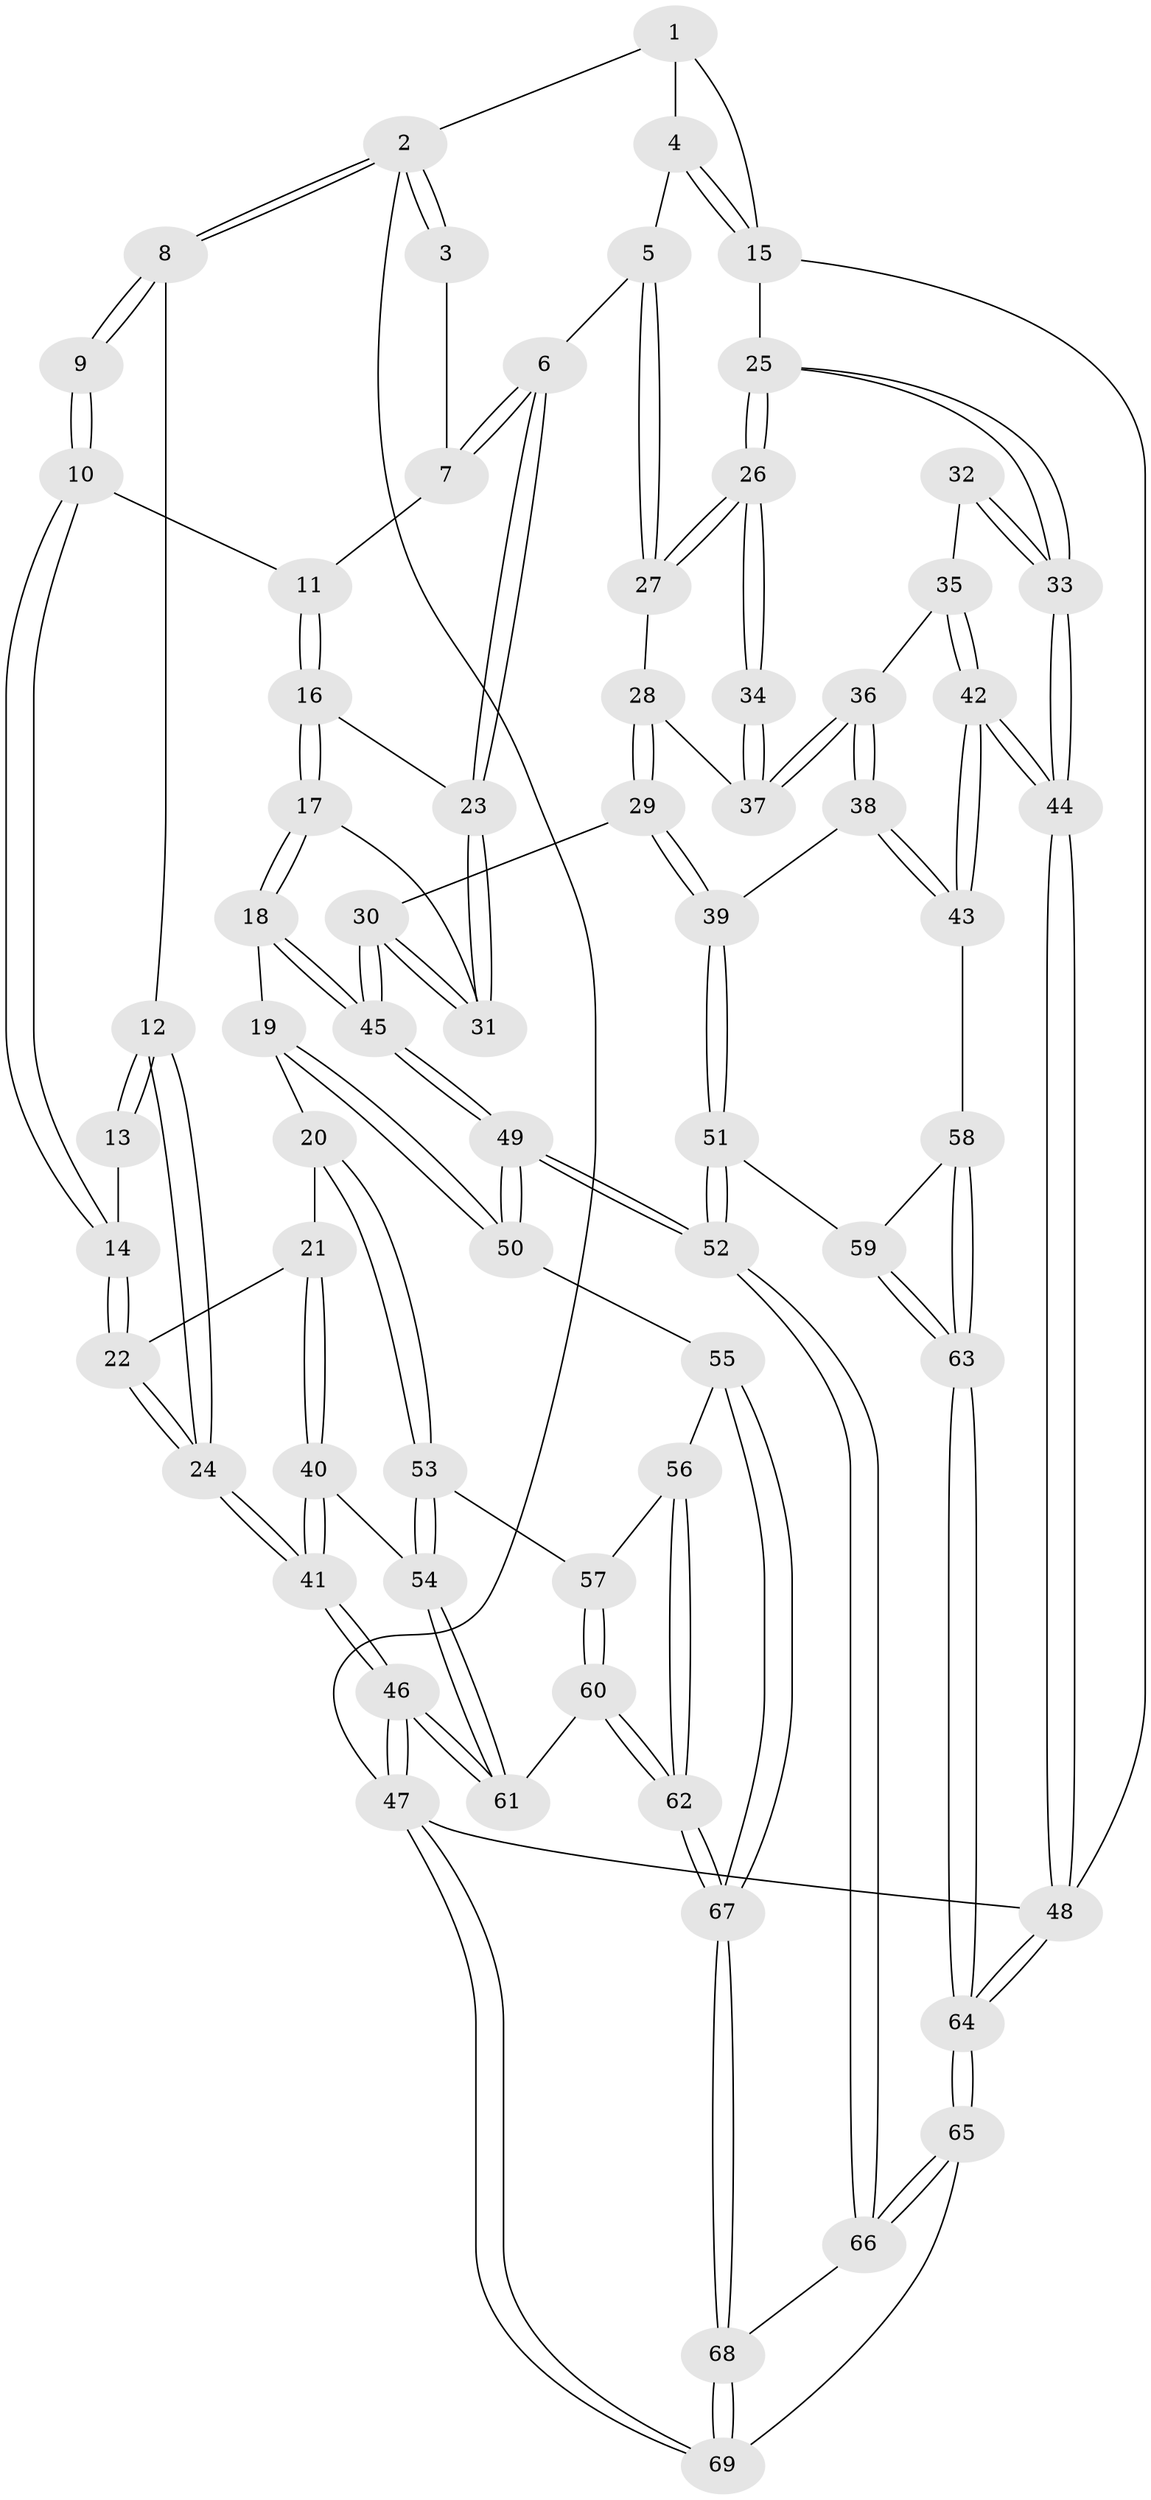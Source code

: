 // Generated by graph-tools (version 1.1) at 2025/38/03/09/25 02:38:51]
// undirected, 69 vertices, 169 edges
graph export_dot {
graph [start="1"]
  node [color=gray90,style=filled];
  1 [pos="+0.5856431140020015+0"];
  2 [pos="+0+0"];
  3 [pos="+0.43366015522250967+0"];
  4 [pos="+0.7673371499567783+0.18476069853783217"];
  5 [pos="+0.7663188855113154+0.31111951633000356"];
  6 [pos="+0.5721954780199636+0.3974630346879814"];
  7 [pos="+0.41416029600427207+0.03734092160155038"];
  8 [pos="+0+0.11176960930102829"];
  9 [pos="+0.08605791662567282+0.22947637284780287"];
  10 [pos="+0.22793964407833187+0.25876655211230926"];
  11 [pos="+0.30430585149669953+0.22707748060553376"];
  12 [pos="+0+0.3989569129351378"];
  13 [pos="+0.061813477786935564+0.349388141939502"];
  14 [pos="+0.16541688867507892+0.3710628198313917"];
  15 [pos="+1+0.10374024484871451"];
  16 [pos="+0.3697984415149999+0.3956931597292253"];
  17 [pos="+0.3674262247274354+0.41310351976361936"];
  18 [pos="+0.3399970207605192+0.5275987120997999"];
  19 [pos="+0.29911204234427785+0.5707000629984108"];
  20 [pos="+0.26803699520539126+0.5806713942116322"];
  21 [pos="+0.1793831257757056+0.536010828912356"];
  22 [pos="+0.12131621327030025+0.4781830076761623"];
  23 [pos="+0.5634726087723736+0.41014754788156554"];
  24 [pos="+0+0.4960937975303223"];
  25 [pos="+1+0.42651982043244224"];
  26 [pos="+1+0.4253871366616771"];
  27 [pos="+0.7887088243994268+0.35399821381097984"];
  28 [pos="+0.7817446133747572+0.4741154397825007"];
  29 [pos="+0.6782565551661947+0.5756740708565116"];
  30 [pos="+0.5811842900952839+0.5767692341238354"];
  31 [pos="+0.5743615353966435+0.541029263834674"];
  32 [pos="+0.9138855101276099+0.55519080046023"];
  33 [pos="+1+0.5638704860964611"];
  34 [pos="+0.8860791962455099+0.5243491317441565"];
  35 [pos="+0.9350342181040187+0.6126500564740718"];
  36 [pos="+0.8500399593820512+0.5927031452819658"];
  37 [pos="+0.8371405050206098+0.5201644446843993"];
  38 [pos="+0.8265943293496868+0.6895526929770671"];
  39 [pos="+0.7485570337274813+0.6788212153581655"];
  40 [pos="+0.006674756544046991+0.7503893801455782"];
  41 [pos="+0+0.7625834302480424"];
  42 [pos="+1+0.7896519237270394"];
  43 [pos="+0.9641808472773046+0.798506482938766"];
  44 [pos="+1+0.7915843093248823"];
  45 [pos="+0.5740392982951812+0.5832927541226659"];
  46 [pos="+0+1"];
  47 [pos="+0+1"];
  48 [pos="+1+1"];
  49 [pos="+0.5031570158060932+0.781232879900045"];
  50 [pos="+0.4881097632355958+0.7809502341409311"];
  51 [pos="+0.6667813959030535+0.8196932177982006"];
  52 [pos="+0.5492666082348449+0.8243688858445289"];
  53 [pos="+0.22044030486370045+0.723069377921908"];
  54 [pos="+0.05219240869536607+0.7571329506704803"];
  55 [pos="+0.3949314270297886+0.8209299841031814"];
  56 [pos="+0.30222240933543365+0.7874290773138509"];
  57 [pos="+0.22320435254704593+0.7269676676850867"];
  58 [pos="+0.8948479438346988+0.8419326883142821"];
  59 [pos="+0.6892237510358606+0.8337893186098948"];
  60 [pos="+0.19293348279480974+0.9050347444362927"];
  61 [pos="+0.17916987922621178+0.9043203565146191"];
  62 [pos="+0.21210402622362587+0.914550601345046"];
  63 [pos="+0.770309218602372+1"];
  64 [pos="+0.7356909614687187+1"];
  65 [pos="+0.6605740015215725+1"];
  66 [pos="+0.5491892156452676+0.8513355794435461"];
  67 [pos="+0.304180909692711+1"];
  68 [pos="+0.32534805436125713+1"];
  69 [pos="+0.32278779627048887+1"];
  1 -- 2;
  1 -- 4;
  1 -- 15;
  2 -- 3;
  2 -- 3;
  2 -- 8;
  2 -- 8;
  2 -- 47;
  3 -- 7;
  4 -- 5;
  4 -- 15;
  4 -- 15;
  5 -- 6;
  5 -- 27;
  5 -- 27;
  6 -- 7;
  6 -- 7;
  6 -- 23;
  6 -- 23;
  7 -- 11;
  8 -- 9;
  8 -- 9;
  8 -- 12;
  9 -- 10;
  9 -- 10;
  10 -- 11;
  10 -- 14;
  10 -- 14;
  11 -- 16;
  11 -- 16;
  12 -- 13;
  12 -- 13;
  12 -- 24;
  12 -- 24;
  13 -- 14;
  14 -- 22;
  14 -- 22;
  15 -- 25;
  15 -- 48;
  16 -- 17;
  16 -- 17;
  16 -- 23;
  17 -- 18;
  17 -- 18;
  17 -- 31;
  18 -- 19;
  18 -- 45;
  18 -- 45;
  19 -- 20;
  19 -- 50;
  19 -- 50;
  20 -- 21;
  20 -- 53;
  20 -- 53;
  21 -- 22;
  21 -- 40;
  21 -- 40;
  22 -- 24;
  22 -- 24;
  23 -- 31;
  23 -- 31;
  24 -- 41;
  24 -- 41;
  25 -- 26;
  25 -- 26;
  25 -- 33;
  25 -- 33;
  26 -- 27;
  26 -- 27;
  26 -- 34;
  26 -- 34;
  27 -- 28;
  28 -- 29;
  28 -- 29;
  28 -- 37;
  29 -- 30;
  29 -- 39;
  29 -- 39;
  30 -- 31;
  30 -- 31;
  30 -- 45;
  30 -- 45;
  32 -- 33;
  32 -- 33;
  32 -- 35;
  33 -- 44;
  33 -- 44;
  34 -- 37;
  34 -- 37;
  35 -- 36;
  35 -- 42;
  35 -- 42;
  36 -- 37;
  36 -- 37;
  36 -- 38;
  36 -- 38;
  38 -- 39;
  38 -- 43;
  38 -- 43;
  39 -- 51;
  39 -- 51;
  40 -- 41;
  40 -- 41;
  40 -- 54;
  41 -- 46;
  41 -- 46;
  42 -- 43;
  42 -- 43;
  42 -- 44;
  42 -- 44;
  43 -- 58;
  44 -- 48;
  44 -- 48;
  45 -- 49;
  45 -- 49;
  46 -- 47;
  46 -- 47;
  46 -- 61;
  46 -- 61;
  47 -- 69;
  47 -- 69;
  47 -- 48;
  48 -- 64;
  48 -- 64;
  49 -- 50;
  49 -- 50;
  49 -- 52;
  49 -- 52;
  50 -- 55;
  51 -- 52;
  51 -- 52;
  51 -- 59;
  52 -- 66;
  52 -- 66;
  53 -- 54;
  53 -- 54;
  53 -- 57;
  54 -- 61;
  54 -- 61;
  55 -- 56;
  55 -- 67;
  55 -- 67;
  56 -- 57;
  56 -- 62;
  56 -- 62;
  57 -- 60;
  57 -- 60;
  58 -- 59;
  58 -- 63;
  58 -- 63;
  59 -- 63;
  59 -- 63;
  60 -- 61;
  60 -- 62;
  60 -- 62;
  62 -- 67;
  62 -- 67;
  63 -- 64;
  63 -- 64;
  64 -- 65;
  64 -- 65;
  65 -- 66;
  65 -- 66;
  65 -- 69;
  66 -- 68;
  67 -- 68;
  67 -- 68;
  68 -- 69;
  68 -- 69;
}
